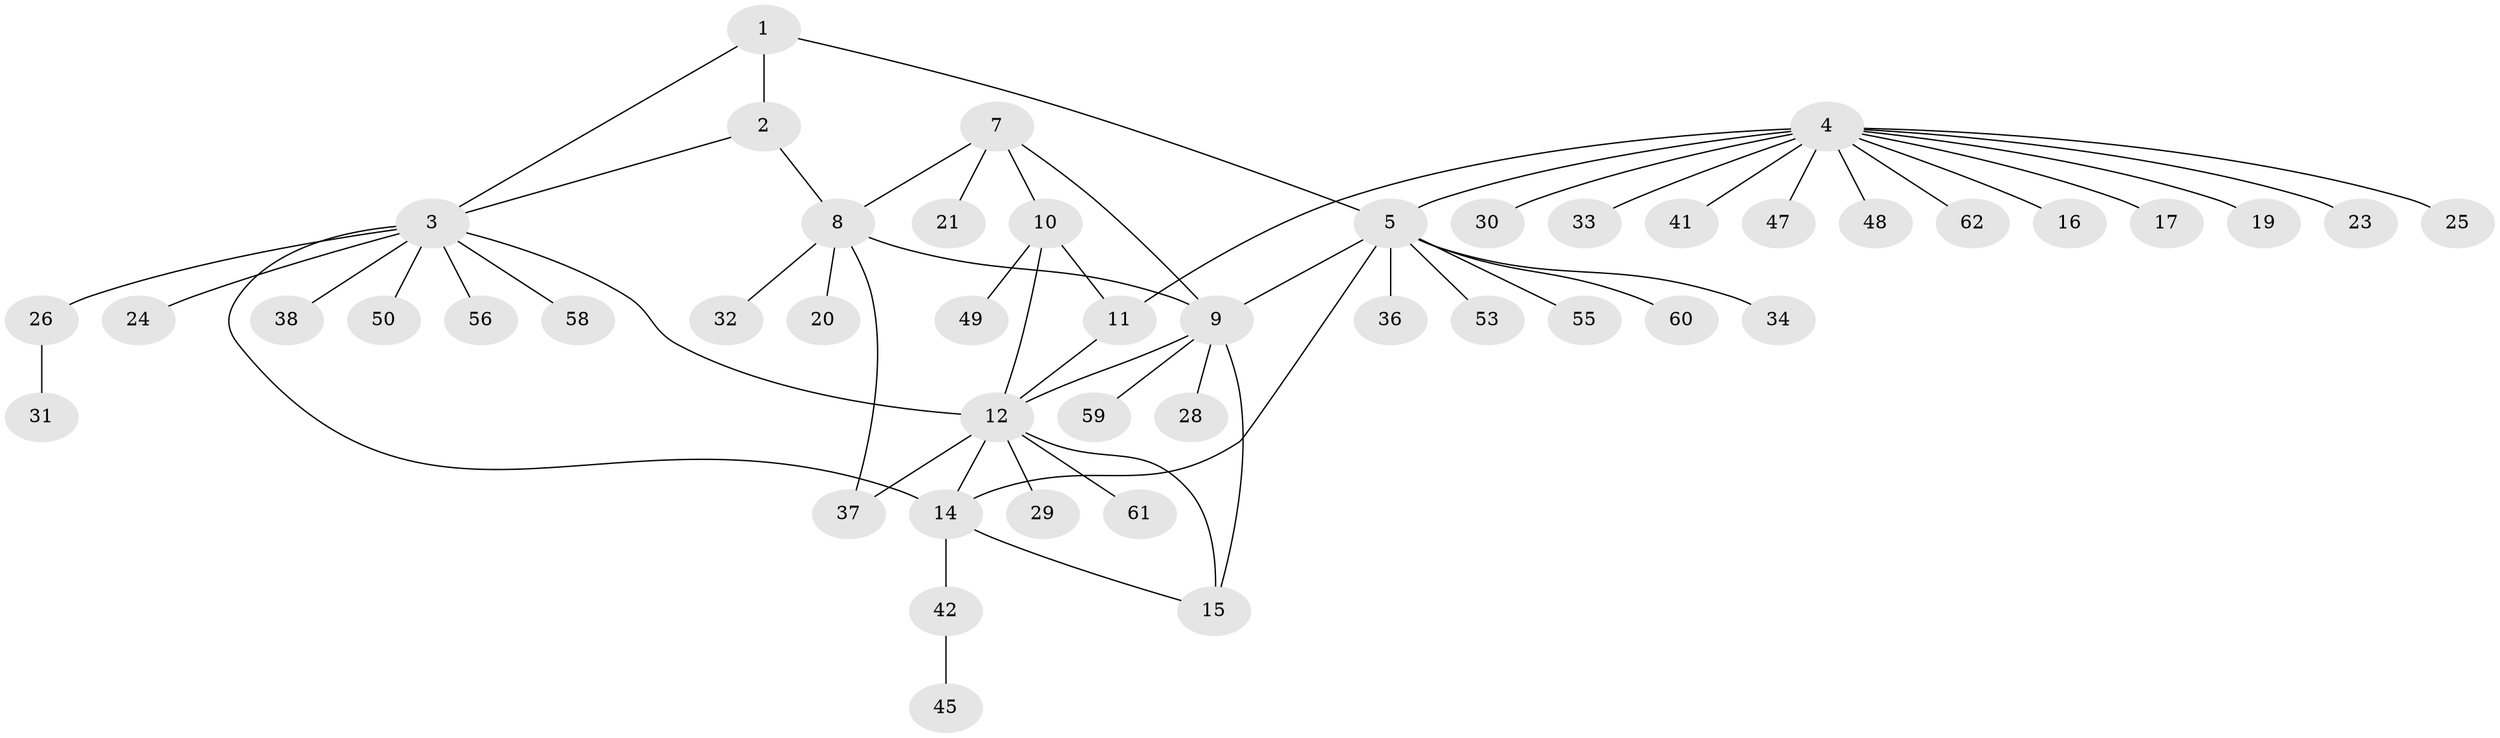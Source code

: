 // original degree distribution, {3: 0.03225806451612903, 4: 0.06451612903225806, 11: 0.016129032258064516, 15: 0.016129032258064516, 6: 0.04838709677419355, 5: 0.04838709677419355, 7: 0.03225806451612903, 1: 0.6290322580645161, 2: 0.11290322580645161}
// Generated by graph-tools (version 1.1) at 2025/42/03/06/25 10:42:06]
// undirected, 47 vertices, 58 edges
graph export_dot {
graph [start="1"]
  node [color=gray90,style=filled];
  1;
  2 [super="+57"];
  3 [super="+46"];
  4 [super="+43"];
  5 [super="+6"];
  7 [super="+54"];
  8 [super="+22"];
  9 [super="+39"];
  10 [super="+35"];
  11 [super="+27"];
  12 [super="+13"];
  14;
  15 [super="+18"];
  16;
  17;
  19;
  20;
  21 [super="+52"];
  23;
  24;
  25;
  26;
  28 [super="+51"];
  29;
  30;
  31 [super="+40"];
  32;
  33;
  34;
  36;
  37;
  38;
  41;
  42 [super="+44"];
  45;
  47;
  48;
  49;
  50;
  53;
  55;
  56;
  58;
  59;
  60;
  61;
  62;
  1 -- 2;
  1 -- 3;
  1 -- 5;
  2 -- 3;
  2 -- 8;
  3 -- 12;
  3 -- 14;
  3 -- 24;
  3 -- 26;
  3 -- 38;
  3 -- 50;
  3 -- 56;
  3 -- 58;
  4 -- 5 [weight=2];
  4 -- 11;
  4 -- 16;
  4 -- 17;
  4 -- 19;
  4 -- 23;
  4 -- 25;
  4 -- 30;
  4 -- 33;
  4 -- 41;
  4 -- 47;
  4 -- 48;
  4 -- 62;
  5 -- 14;
  5 -- 34;
  5 -- 53;
  5 -- 55;
  5 -- 36;
  5 -- 9;
  5 -- 60;
  7 -- 8;
  7 -- 9;
  7 -- 10;
  7 -- 21;
  8 -- 9;
  8 -- 20;
  8 -- 32;
  8 -- 37;
  9 -- 15;
  9 -- 28;
  9 -- 59;
  9 -- 12;
  10 -- 11;
  10 -- 12;
  10 -- 49;
  11 -- 12;
  12 -- 29;
  12 -- 61;
  12 -- 37;
  12 -- 14;
  12 -- 15;
  14 -- 15;
  14 -- 42;
  26 -- 31;
  42 -- 45;
}
